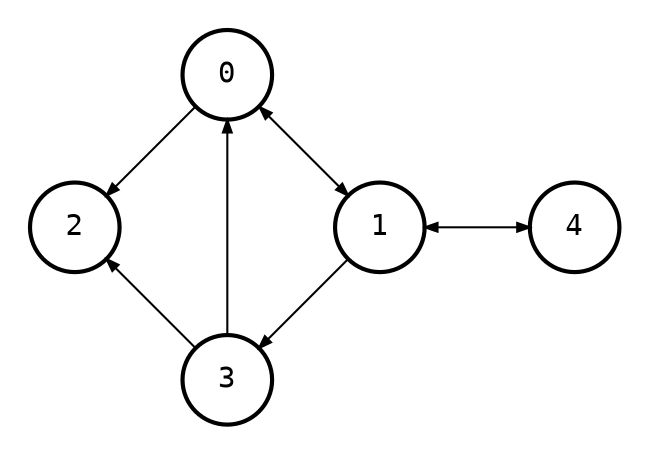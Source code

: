 digraph {
    node [shape=circle, fontname="monospace", style=bold, fixedsize=true, width="0.6"];
    edge [arrowsize=0.6, fontname="monospace", fontsize=9];
    layout=circo;
    pad=0.2;

    0 -> 1 [dir="both"];
    0 -> 2;
    1 -> 3;
    1 -> 4 [dir="both"];
    3 -> 0;
    3 -> 2;
}